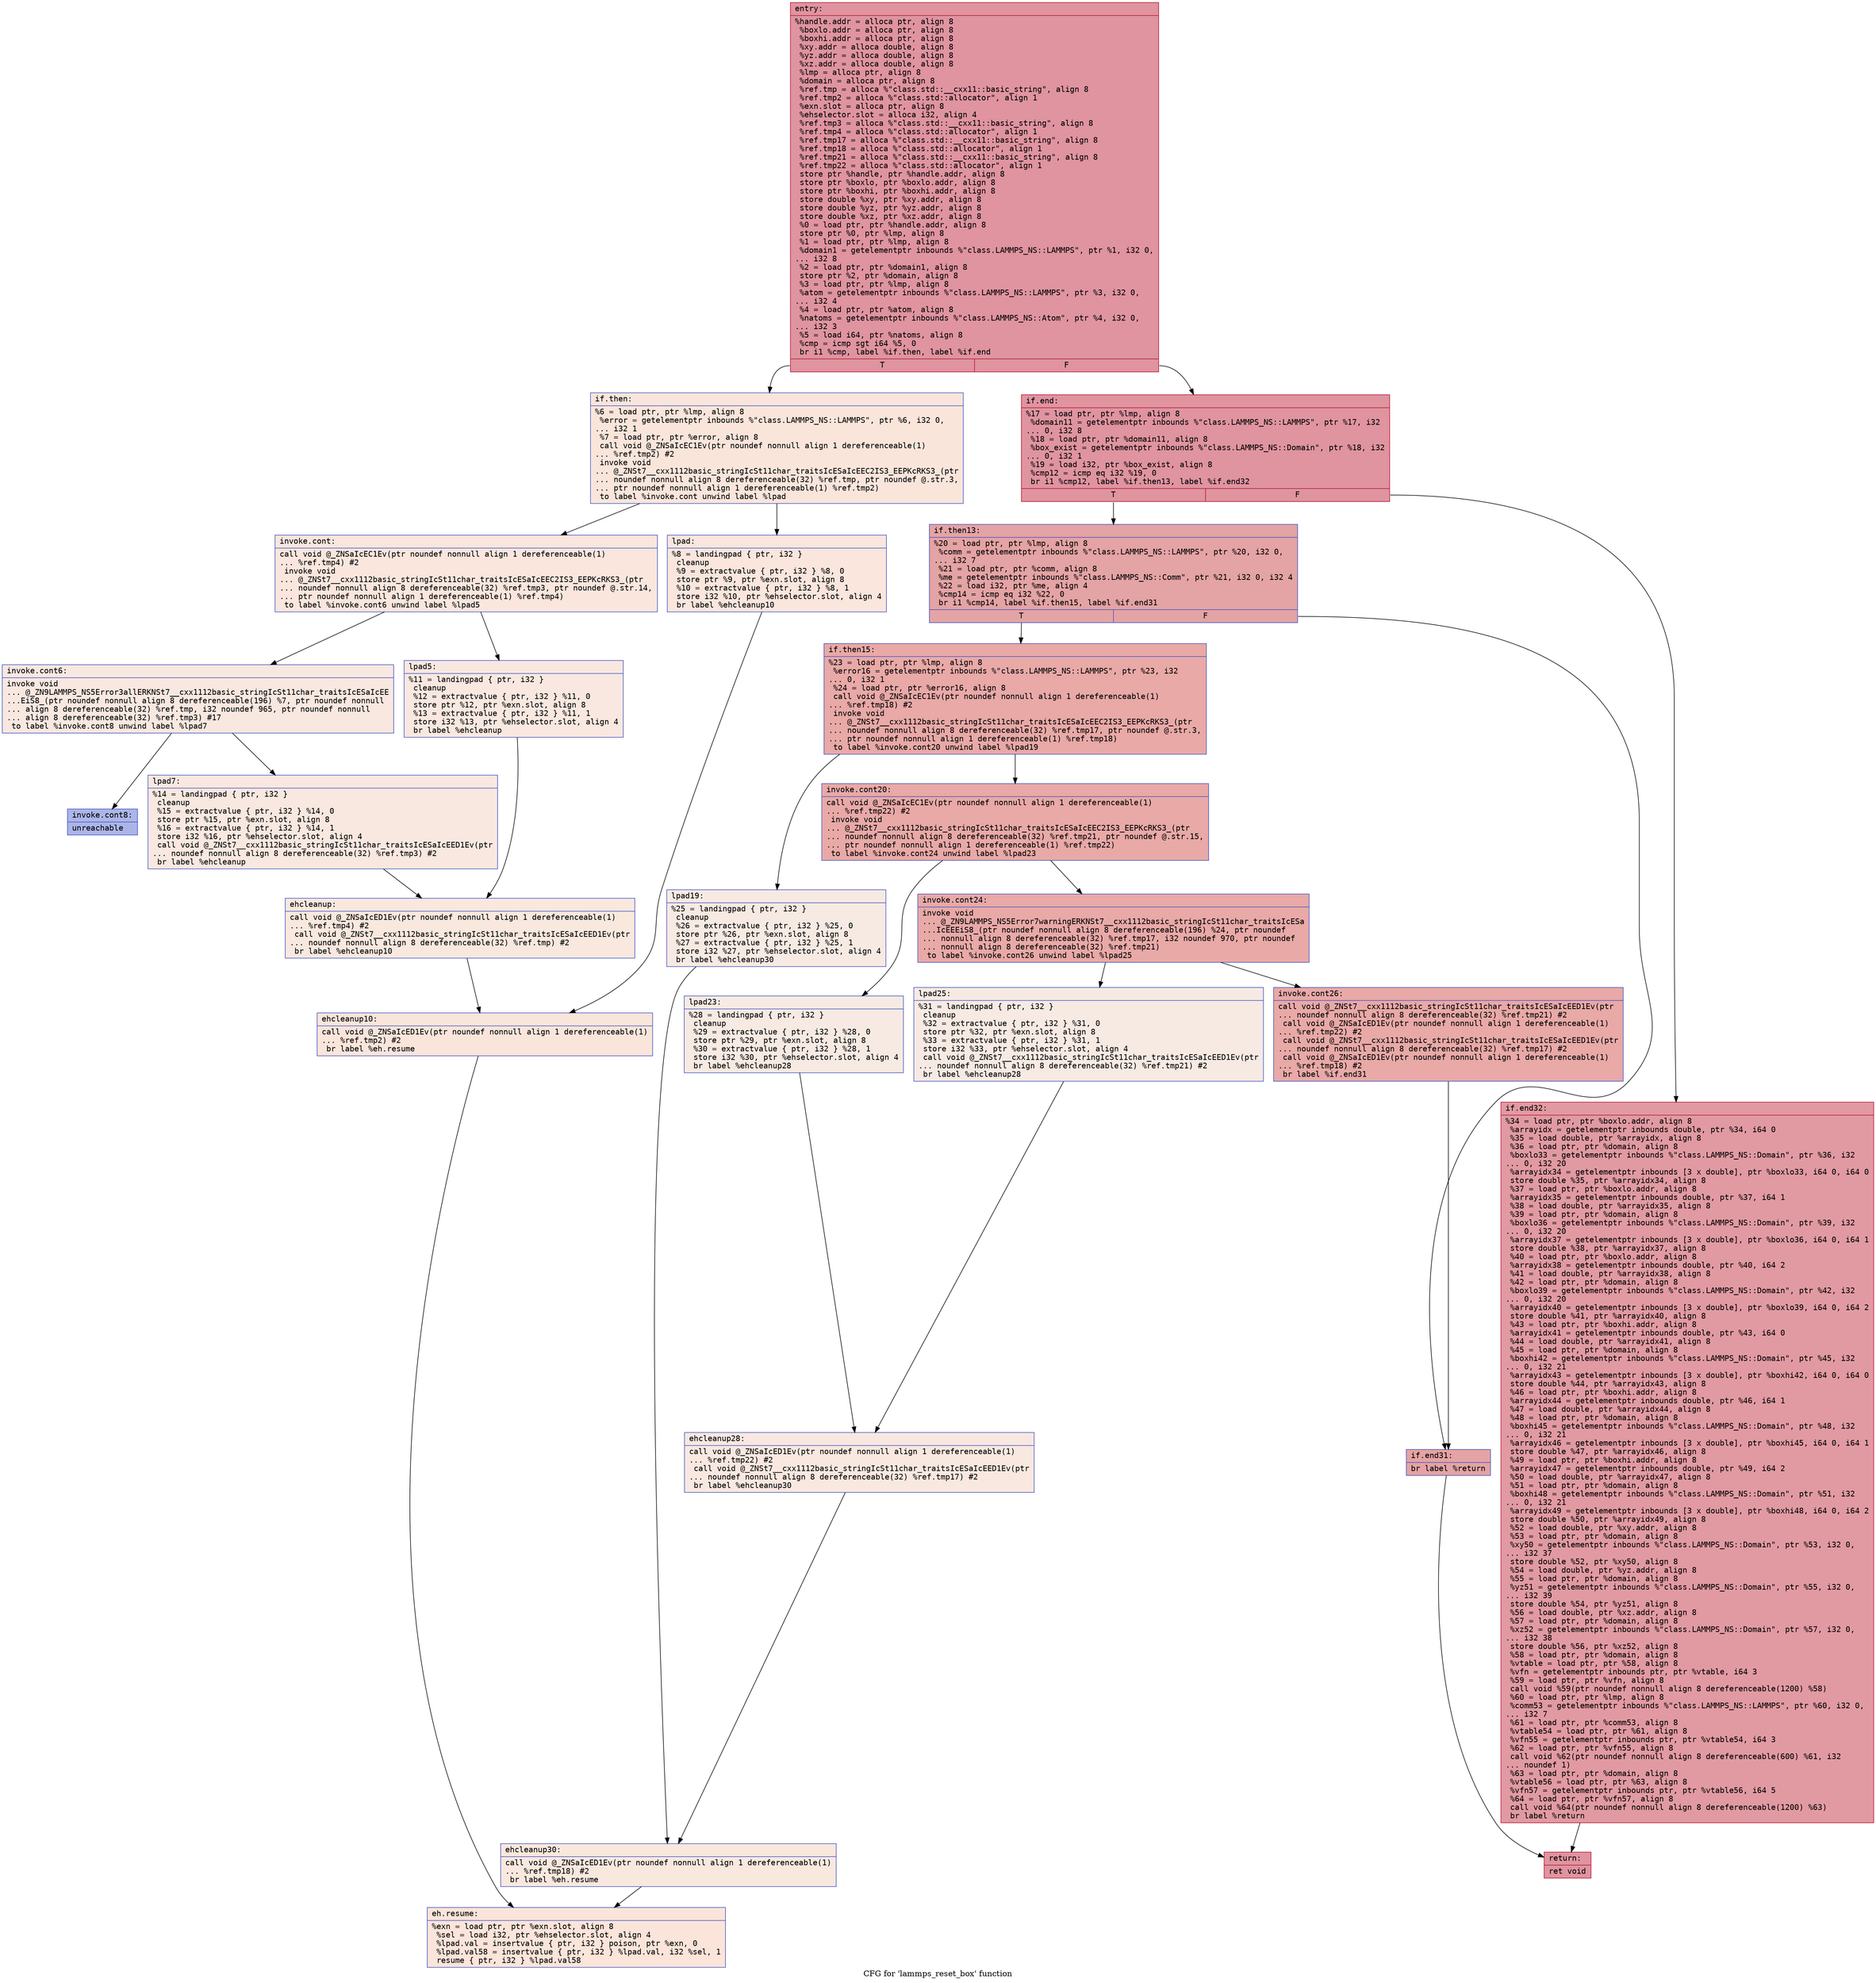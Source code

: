 digraph "CFG for 'lammps_reset_box' function" {
	label="CFG for 'lammps_reset_box' function";

	Node0x55bdf7de6380 [shape=record,color="#b70d28ff", style=filled, fillcolor="#b70d2870" fontname="Courier",label="{entry:\l|  %handle.addr = alloca ptr, align 8\l  %boxlo.addr = alloca ptr, align 8\l  %boxhi.addr = alloca ptr, align 8\l  %xy.addr = alloca double, align 8\l  %yz.addr = alloca double, align 8\l  %xz.addr = alloca double, align 8\l  %lmp = alloca ptr, align 8\l  %domain = alloca ptr, align 8\l  %ref.tmp = alloca %\"class.std::__cxx11::basic_string\", align 8\l  %ref.tmp2 = alloca %\"class.std::allocator\", align 1\l  %exn.slot = alloca ptr, align 8\l  %ehselector.slot = alloca i32, align 4\l  %ref.tmp3 = alloca %\"class.std::__cxx11::basic_string\", align 8\l  %ref.tmp4 = alloca %\"class.std::allocator\", align 1\l  %ref.tmp17 = alloca %\"class.std::__cxx11::basic_string\", align 8\l  %ref.tmp18 = alloca %\"class.std::allocator\", align 1\l  %ref.tmp21 = alloca %\"class.std::__cxx11::basic_string\", align 8\l  %ref.tmp22 = alloca %\"class.std::allocator\", align 1\l  store ptr %handle, ptr %handle.addr, align 8\l  store ptr %boxlo, ptr %boxlo.addr, align 8\l  store ptr %boxhi, ptr %boxhi.addr, align 8\l  store double %xy, ptr %xy.addr, align 8\l  store double %yz, ptr %yz.addr, align 8\l  store double %xz, ptr %xz.addr, align 8\l  %0 = load ptr, ptr %handle.addr, align 8\l  store ptr %0, ptr %lmp, align 8\l  %1 = load ptr, ptr %lmp, align 8\l  %domain1 = getelementptr inbounds %\"class.LAMMPS_NS::LAMMPS\", ptr %1, i32 0,\l... i32 8\l  %2 = load ptr, ptr %domain1, align 8\l  store ptr %2, ptr %domain, align 8\l  %3 = load ptr, ptr %lmp, align 8\l  %atom = getelementptr inbounds %\"class.LAMMPS_NS::LAMMPS\", ptr %3, i32 0,\l... i32 4\l  %4 = load ptr, ptr %atom, align 8\l  %natoms = getelementptr inbounds %\"class.LAMMPS_NS::Atom\", ptr %4, i32 0,\l... i32 3\l  %5 = load i64, ptr %natoms, align 8\l  %cmp = icmp sgt i64 %5, 0\l  br i1 %cmp, label %if.then, label %if.end\l|{<s0>T|<s1>F}}"];
	Node0x55bdf7de6380:s0 -> Node0x55bdf7debc40[tooltip="entry -> if.then\nProbability 0.00%" ];
	Node0x55bdf7de6380:s1 -> Node0x55bdf7debcb0[tooltip="entry -> if.end\nProbability 100.00%" ];
	Node0x55bdf7debc40 [shape=record,color="#3d50c3ff", style=filled, fillcolor="#f4c5ad70" fontname="Courier",label="{if.then:\l|  %6 = load ptr, ptr %lmp, align 8\l  %error = getelementptr inbounds %\"class.LAMMPS_NS::LAMMPS\", ptr %6, i32 0,\l... i32 1\l  %7 = load ptr, ptr %error, align 8\l  call void @_ZNSaIcEC1Ev(ptr noundef nonnull align 1 dereferenceable(1)\l... %ref.tmp2) #2\l  invoke void\l... @_ZNSt7__cxx1112basic_stringIcSt11char_traitsIcESaIcEEC2IS3_EEPKcRKS3_(ptr\l... noundef nonnull align 8 dereferenceable(32) %ref.tmp, ptr noundef @.str.3,\l... ptr noundef nonnull align 1 dereferenceable(1) %ref.tmp2)\l          to label %invoke.cont unwind label %lpad\l}"];
	Node0x55bdf7debc40 -> Node0x55bdf7dec130[tooltip="if.then -> invoke.cont\nProbability 50.00%" ];
	Node0x55bdf7debc40 -> Node0x55bdf7dec1b0[tooltip="if.then -> lpad\nProbability 50.00%" ];
	Node0x55bdf7dec130 [shape=record,color="#3d50c3ff", style=filled, fillcolor="#f3c7b170" fontname="Courier",label="{invoke.cont:\l|  call void @_ZNSaIcEC1Ev(ptr noundef nonnull align 1 dereferenceable(1)\l... %ref.tmp4) #2\l  invoke void\l... @_ZNSt7__cxx1112basic_stringIcSt11char_traitsIcESaIcEEC2IS3_EEPKcRKS3_(ptr\l... noundef nonnull align 8 dereferenceable(32) %ref.tmp3, ptr noundef @.str.14,\l... ptr noundef nonnull align 1 dereferenceable(1) %ref.tmp4)\l          to label %invoke.cont6 unwind label %lpad5\l}"];
	Node0x55bdf7dec130 -> Node0x55bdf7dec4d0[tooltip="invoke.cont -> invoke.cont6\nProbability 50.00%" ];
	Node0x55bdf7dec130 -> Node0x55bdf7dec520[tooltip="invoke.cont -> lpad5\nProbability 50.00%" ];
	Node0x55bdf7dec4d0 [shape=record,color="#3d50c3ff", style=filled, fillcolor="#f1ccb870" fontname="Courier",label="{invoke.cont6:\l|  invoke void\l... @_ZN9LAMMPS_NS5Error3allERKNSt7__cxx1112basic_stringIcSt11char_traitsIcESaIcEE\l...EiS8_(ptr noundef nonnull align 8 dereferenceable(196) %7, ptr noundef nonnull\l... align 8 dereferenceable(32) %ref.tmp, i32 noundef 965, ptr noundef nonnull\l... align 8 dereferenceable(32) %ref.tmp3) #17\l          to label %invoke.cont8 unwind label %lpad7\l}"];
	Node0x55bdf7dec4d0 -> Node0x55bdf7dec480[tooltip="invoke.cont6 -> invoke.cont8\nProbability 0.00%" ];
	Node0x55bdf7dec4d0 -> Node0x55bdf7dec780[tooltip="invoke.cont6 -> lpad7\nProbability 100.00%" ];
	Node0x55bdf7dec480 [shape=record,color="#3d50c3ff", style=filled, fillcolor="#4358cb70" fontname="Courier",label="{invoke.cont8:\l|  unreachable\l}"];
	Node0x55bdf7dec1b0 [shape=record,color="#3d50c3ff", style=filled, fillcolor="#f3c7b170" fontname="Courier",label="{lpad:\l|  %8 = landingpad \{ ptr, i32 \}\l          cleanup\l  %9 = extractvalue \{ ptr, i32 \} %8, 0\l  store ptr %9, ptr %exn.slot, align 8\l  %10 = extractvalue \{ ptr, i32 \} %8, 1\l  store i32 %10, ptr %ehselector.slot, align 4\l  br label %ehcleanup10\l}"];
	Node0x55bdf7dec1b0 -> Node0x55bdf7decd40[tooltip="lpad -> ehcleanup10\nProbability 100.00%" ];
	Node0x55bdf7dec520 [shape=record,color="#3d50c3ff", style=filled, fillcolor="#f1ccb870" fontname="Courier",label="{lpad5:\l|  %11 = landingpad \{ ptr, i32 \}\l          cleanup\l  %12 = extractvalue \{ ptr, i32 \} %11, 0\l  store ptr %12, ptr %exn.slot, align 8\l  %13 = extractvalue \{ ptr, i32 \} %11, 1\l  store i32 %13, ptr %ehselector.slot, align 4\l  br label %ehcleanup\l}"];
	Node0x55bdf7dec520 -> Node0x55bdf7ded090[tooltip="lpad5 -> ehcleanup\nProbability 100.00%" ];
	Node0x55bdf7dec780 [shape=record,color="#3d50c3ff", style=filled, fillcolor="#f1ccb870" fontname="Courier",label="{lpad7:\l|  %14 = landingpad \{ ptr, i32 \}\l          cleanup\l  %15 = extractvalue \{ ptr, i32 \} %14, 0\l  store ptr %15, ptr %exn.slot, align 8\l  %16 = extractvalue \{ ptr, i32 \} %14, 1\l  store i32 %16, ptr %ehselector.slot, align 4\l  call void @_ZNSt7__cxx1112basic_stringIcSt11char_traitsIcESaIcEED1Ev(ptr\l... noundef nonnull align 8 dereferenceable(32) %ref.tmp3) #2\l  br label %ehcleanup\l}"];
	Node0x55bdf7dec780 -> Node0x55bdf7ded090[tooltip="lpad7 -> ehcleanup\nProbability 100.00%" ];
	Node0x55bdf7ded090 [shape=record,color="#3d50c3ff", style=filled, fillcolor="#f2cab570" fontname="Courier",label="{ehcleanup:\l|  call void @_ZNSaIcED1Ev(ptr noundef nonnull align 1 dereferenceable(1)\l... %ref.tmp4) #2\l  call void @_ZNSt7__cxx1112basic_stringIcSt11char_traitsIcESaIcEED1Ev(ptr\l... noundef nonnull align 8 dereferenceable(32) %ref.tmp) #2\l  br label %ehcleanup10\l}"];
	Node0x55bdf7ded090 -> Node0x55bdf7decd40[tooltip="ehcleanup -> ehcleanup10\nProbability 100.00%" ];
	Node0x55bdf7decd40 [shape=record,color="#3d50c3ff", style=filled, fillcolor="#f4c5ad70" fontname="Courier",label="{ehcleanup10:\l|  call void @_ZNSaIcED1Ev(ptr noundef nonnull align 1 dereferenceable(1)\l... %ref.tmp2) #2\l  br label %eh.resume\l}"];
	Node0x55bdf7decd40 -> Node0x55bdf7ded940[tooltip="ehcleanup10 -> eh.resume\nProbability 100.00%" ];
	Node0x55bdf7debcb0 [shape=record,color="#b70d28ff", style=filled, fillcolor="#b70d2870" fontname="Courier",label="{if.end:\l|  %17 = load ptr, ptr %lmp, align 8\l  %domain11 = getelementptr inbounds %\"class.LAMMPS_NS::LAMMPS\", ptr %17, i32\l... 0, i32 8\l  %18 = load ptr, ptr %domain11, align 8\l  %box_exist = getelementptr inbounds %\"class.LAMMPS_NS::Domain\", ptr %18, i32\l... 0, i32 1\l  %19 = load i32, ptr %box_exist, align 8\l  %cmp12 = icmp eq i32 %19, 0\l  br i1 %cmp12, label %if.then13, label %if.end32\l|{<s0>T|<s1>F}}"];
	Node0x55bdf7debcb0:s0 -> Node0x55bdf7deddf0[tooltip="if.end -> if.then13\nProbability 37.50%" ];
	Node0x55bdf7debcb0:s1 -> Node0x55bdf7dede70[tooltip="if.end -> if.end32\nProbability 62.50%" ];
	Node0x55bdf7deddf0 [shape=record,color="#3d50c3ff", style=filled, fillcolor="#c32e3170" fontname="Courier",label="{if.then13:\l|  %20 = load ptr, ptr %lmp, align 8\l  %comm = getelementptr inbounds %\"class.LAMMPS_NS::LAMMPS\", ptr %20, i32 0,\l... i32 7\l  %21 = load ptr, ptr %comm, align 8\l  %me = getelementptr inbounds %\"class.LAMMPS_NS::Comm\", ptr %21, i32 0, i32 4\l  %22 = load i32, ptr %me, align 4\l  %cmp14 = icmp eq i32 %22, 0\l  br i1 %cmp14, label %if.then15, label %if.end31\l|{<s0>T|<s1>F}}"];
	Node0x55bdf7deddf0:s0 -> Node0x55bdf7deaf70[tooltip="if.then13 -> if.then15\nProbability 37.50%" ];
	Node0x55bdf7deddf0:s1 -> Node0x55bdf7deaff0[tooltip="if.then13 -> if.end31\nProbability 62.50%" ];
	Node0x55bdf7deaf70 [shape=record,color="#3d50c3ff", style=filled, fillcolor="#ca3b3770" fontname="Courier",label="{if.then15:\l|  %23 = load ptr, ptr %lmp, align 8\l  %error16 = getelementptr inbounds %\"class.LAMMPS_NS::LAMMPS\", ptr %23, i32\l... 0, i32 1\l  %24 = load ptr, ptr %error16, align 8\l  call void @_ZNSaIcEC1Ev(ptr noundef nonnull align 1 dereferenceable(1)\l... %ref.tmp18) #2\l  invoke void\l... @_ZNSt7__cxx1112basic_stringIcSt11char_traitsIcESaIcEEC2IS3_EEPKcRKS3_(ptr\l... noundef nonnull align 8 dereferenceable(32) %ref.tmp17, ptr noundef @.str.3,\l... ptr noundef nonnull align 1 dereferenceable(1) %ref.tmp18)\l          to label %invoke.cont20 unwind label %lpad19\l}"];
	Node0x55bdf7deaf70 -> Node0x55bdf7deebb0[tooltip="if.then15 -> invoke.cont20\nProbability 100.00%" ];
	Node0x55bdf7deaf70 -> Node0x55bdf7deec30[tooltip="if.then15 -> lpad19\nProbability 0.00%" ];
	Node0x55bdf7deebb0 [shape=record,color="#3d50c3ff", style=filled, fillcolor="#ca3b3770" fontname="Courier",label="{invoke.cont20:\l|  call void @_ZNSaIcEC1Ev(ptr noundef nonnull align 1 dereferenceable(1)\l... %ref.tmp22) #2\l  invoke void\l... @_ZNSt7__cxx1112basic_stringIcSt11char_traitsIcESaIcEEC2IS3_EEPKcRKS3_(ptr\l... noundef nonnull align 8 dereferenceable(32) %ref.tmp21, ptr noundef @.str.15,\l... ptr noundef nonnull align 1 dereferenceable(1) %ref.tmp22)\l          to label %invoke.cont24 unwind label %lpad23\l}"];
	Node0x55bdf7deebb0 -> Node0x55bdf7deefb0[tooltip="invoke.cont20 -> invoke.cont24\nProbability 100.00%" ];
	Node0x55bdf7deebb0 -> Node0x55bdf7def000[tooltip="invoke.cont20 -> lpad23\nProbability 0.00%" ];
	Node0x55bdf7deefb0 [shape=record,color="#3d50c3ff", style=filled, fillcolor="#ca3b3770" fontname="Courier",label="{invoke.cont24:\l|  invoke void\l... @_ZN9LAMMPS_NS5Error7warningERKNSt7__cxx1112basic_stringIcSt11char_traitsIcESa\l...IcEEEiS8_(ptr noundef nonnull align 8 dereferenceable(196) %24, ptr noundef\l... nonnull align 8 dereferenceable(32) %ref.tmp17, i32 noundef 970, ptr noundef\l... nonnull align 8 dereferenceable(32) %ref.tmp21)\l          to label %invoke.cont26 unwind label %lpad25\l}"];
	Node0x55bdf7deefb0 -> Node0x55bdf7deef60[tooltip="invoke.cont24 -> invoke.cont26\nProbability 100.00%" ];
	Node0x55bdf7deefb0 -> Node0x55bdf7def320[tooltip="invoke.cont24 -> lpad25\nProbability 0.00%" ];
	Node0x55bdf7deef60 [shape=record,color="#3d50c3ff", style=filled, fillcolor="#ca3b3770" fontname="Courier",label="{invoke.cont26:\l|  call void @_ZNSt7__cxx1112basic_stringIcSt11char_traitsIcESaIcEED1Ev(ptr\l... noundef nonnull align 8 dereferenceable(32) %ref.tmp21) #2\l  call void @_ZNSaIcED1Ev(ptr noundef nonnull align 1 dereferenceable(1)\l... %ref.tmp22) #2\l  call void @_ZNSt7__cxx1112basic_stringIcSt11char_traitsIcESaIcEED1Ev(ptr\l... noundef nonnull align 8 dereferenceable(32) %ref.tmp17) #2\l  call void @_ZNSaIcED1Ev(ptr noundef nonnull align 1 dereferenceable(1)\l... %ref.tmp18) #2\l  br label %if.end31\l}"];
	Node0x55bdf7deef60 -> Node0x55bdf7deaff0[tooltip="invoke.cont26 -> if.end31\nProbability 100.00%" ];
	Node0x55bdf7deec30 [shape=record,color="#3d50c3ff", style=filled, fillcolor="#eed0c070" fontname="Courier",label="{lpad19:\l|  %25 = landingpad \{ ptr, i32 \}\l          cleanup\l  %26 = extractvalue \{ ptr, i32 \} %25, 0\l  store ptr %26, ptr %exn.slot, align 8\l  %27 = extractvalue \{ ptr, i32 \} %25, 1\l  store i32 %27, ptr %ehselector.slot, align 4\l  br label %ehcleanup30\l}"];
	Node0x55bdf7deec30 -> Node0x55bdf7defd00[tooltip="lpad19 -> ehcleanup30\nProbability 100.00%" ];
	Node0x55bdf7def000 [shape=record,color="#3d50c3ff", style=filled, fillcolor="#eed0c070" fontname="Courier",label="{lpad23:\l|  %28 = landingpad \{ ptr, i32 \}\l          cleanup\l  %29 = extractvalue \{ ptr, i32 \} %28, 0\l  store ptr %29, ptr %exn.slot, align 8\l  %30 = extractvalue \{ ptr, i32 \} %28, 1\l  store i32 %30, ptr %ehselector.slot, align 4\l  br label %ehcleanup28\l}"];
	Node0x55bdf7def000 -> Node0x55bdf7df0070[tooltip="lpad23 -> ehcleanup28\nProbability 100.00%" ];
	Node0x55bdf7def320 [shape=record,color="#3d50c3ff", style=filled, fillcolor="#eed0c070" fontname="Courier",label="{lpad25:\l|  %31 = landingpad \{ ptr, i32 \}\l          cleanup\l  %32 = extractvalue \{ ptr, i32 \} %31, 0\l  store ptr %32, ptr %exn.slot, align 8\l  %33 = extractvalue \{ ptr, i32 \} %31, 1\l  store i32 %33, ptr %ehselector.slot, align 4\l  call void @_ZNSt7__cxx1112basic_stringIcSt11char_traitsIcESaIcEED1Ev(ptr\l... noundef nonnull align 8 dereferenceable(32) %ref.tmp21) #2\l  br label %ehcleanup28\l}"];
	Node0x55bdf7def320 -> Node0x55bdf7df0070[tooltip="lpad25 -> ehcleanup28\nProbability 100.00%" ];
	Node0x55bdf7df0070 [shape=record,color="#3d50c3ff", style=filled, fillcolor="#f1ccb870" fontname="Courier",label="{ehcleanup28:\l|  call void @_ZNSaIcED1Ev(ptr noundef nonnull align 1 dereferenceable(1)\l... %ref.tmp22) #2\l  call void @_ZNSt7__cxx1112basic_stringIcSt11char_traitsIcESaIcEED1Ev(ptr\l... noundef nonnull align 8 dereferenceable(32) %ref.tmp17) #2\l  br label %ehcleanup30\l}"];
	Node0x55bdf7df0070 -> Node0x55bdf7defd00[tooltip="ehcleanup28 -> ehcleanup30\nProbability 100.00%" ];
	Node0x55bdf7defd00 [shape=record,color="#3d50c3ff", style=filled, fillcolor="#f2cab570" fontname="Courier",label="{ehcleanup30:\l|  call void @_ZNSaIcED1Ev(ptr noundef nonnull align 1 dereferenceable(1)\l... %ref.tmp18) #2\l  br label %eh.resume\l}"];
	Node0x55bdf7defd00 -> Node0x55bdf7ded940[tooltip="ehcleanup30 -> eh.resume\nProbability 100.00%" ];
	Node0x55bdf7deaff0 [shape=record,color="#3d50c3ff", style=filled, fillcolor="#c32e3170" fontname="Courier",label="{if.end31:\l|  br label %return\l}"];
	Node0x55bdf7deaff0 -> Node0x55bdf7df0990[tooltip="if.end31 -> return\nProbability 100.00%" ];
	Node0x55bdf7dede70 [shape=record,color="#b70d28ff", style=filled, fillcolor="#bb1b2c70" fontname="Courier",label="{if.end32:\l|  %34 = load ptr, ptr %boxlo.addr, align 8\l  %arrayidx = getelementptr inbounds double, ptr %34, i64 0\l  %35 = load double, ptr %arrayidx, align 8\l  %36 = load ptr, ptr %domain, align 8\l  %boxlo33 = getelementptr inbounds %\"class.LAMMPS_NS::Domain\", ptr %36, i32\l... 0, i32 20\l  %arrayidx34 = getelementptr inbounds [3 x double], ptr %boxlo33, i64 0, i64 0\l  store double %35, ptr %arrayidx34, align 8\l  %37 = load ptr, ptr %boxlo.addr, align 8\l  %arrayidx35 = getelementptr inbounds double, ptr %37, i64 1\l  %38 = load double, ptr %arrayidx35, align 8\l  %39 = load ptr, ptr %domain, align 8\l  %boxlo36 = getelementptr inbounds %\"class.LAMMPS_NS::Domain\", ptr %39, i32\l... 0, i32 20\l  %arrayidx37 = getelementptr inbounds [3 x double], ptr %boxlo36, i64 0, i64 1\l  store double %38, ptr %arrayidx37, align 8\l  %40 = load ptr, ptr %boxlo.addr, align 8\l  %arrayidx38 = getelementptr inbounds double, ptr %40, i64 2\l  %41 = load double, ptr %arrayidx38, align 8\l  %42 = load ptr, ptr %domain, align 8\l  %boxlo39 = getelementptr inbounds %\"class.LAMMPS_NS::Domain\", ptr %42, i32\l... 0, i32 20\l  %arrayidx40 = getelementptr inbounds [3 x double], ptr %boxlo39, i64 0, i64 2\l  store double %41, ptr %arrayidx40, align 8\l  %43 = load ptr, ptr %boxhi.addr, align 8\l  %arrayidx41 = getelementptr inbounds double, ptr %43, i64 0\l  %44 = load double, ptr %arrayidx41, align 8\l  %45 = load ptr, ptr %domain, align 8\l  %boxhi42 = getelementptr inbounds %\"class.LAMMPS_NS::Domain\", ptr %45, i32\l... 0, i32 21\l  %arrayidx43 = getelementptr inbounds [3 x double], ptr %boxhi42, i64 0, i64 0\l  store double %44, ptr %arrayidx43, align 8\l  %46 = load ptr, ptr %boxhi.addr, align 8\l  %arrayidx44 = getelementptr inbounds double, ptr %46, i64 1\l  %47 = load double, ptr %arrayidx44, align 8\l  %48 = load ptr, ptr %domain, align 8\l  %boxhi45 = getelementptr inbounds %\"class.LAMMPS_NS::Domain\", ptr %48, i32\l... 0, i32 21\l  %arrayidx46 = getelementptr inbounds [3 x double], ptr %boxhi45, i64 0, i64 1\l  store double %47, ptr %arrayidx46, align 8\l  %49 = load ptr, ptr %boxhi.addr, align 8\l  %arrayidx47 = getelementptr inbounds double, ptr %49, i64 2\l  %50 = load double, ptr %arrayidx47, align 8\l  %51 = load ptr, ptr %domain, align 8\l  %boxhi48 = getelementptr inbounds %\"class.LAMMPS_NS::Domain\", ptr %51, i32\l... 0, i32 21\l  %arrayidx49 = getelementptr inbounds [3 x double], ptr %boxhi48, i64 0, i64 2\l  store double %50, ptr %arrayidx49, align 8\l  %52 = load double, ptr %xy.addr, align 8\l  %53 = load ptr, ptr %domain, align 8\l  %xy50 = getelementptr inbounds %\"class.LAMMPS_NS::Domain\", ptr %53, i32 0,\l... i32 37\l  store double %52, ptr %xy50, align 8\l  %54 = load double, ptr %yz.addr, align 8\l  %55 = load ptr, ptr %domain, align 8\l  %yz51 = getelementptr inbounds %\"class.LAMMPS_NS::Domain\", ptr %55, i32 0,\l... i32 39\l  store double %54, ptr %yz51, align 8\l  %56 = load double, ptr %xz.addr, align 8\l  %57 = load ptr, ptr %domain, align 8\l  %xz52 = getelementptr inbounds %\"class.LAMMPS_NS::Domain\", ptr %57, i32 0,\l... i32 38\l  store double %56, ptr %xz52, align 8\l  %58 = load ptr, ptr %domain, align 8\l  %vtable = load ptr, ptr %58, align 8\l  %vfn = getelementptr inbounds ptr, ptr %vtable, i64 3\l  %59 = load ptr, ptr %vfn, align 8\l  call void %59(ptr noundef nonnull align 8 dereferenceable(1200) %58)\l  %60 = load ptr, ptr %lmp, align 8\l  %comm53 = getelementptr inbounds %\"class.LAMMPS_NS::LAMMPS\", ptr %60, i32 0,\l... i32 7\l  %61 = load ptr, ptr %comm53, align 8\l  %vtable54 = load ptr, ptr %61, align 8\l  %vfn55 = getelementptr inbounds ptr, ptr %vtable54, i64 3\l  %62 = load ptr, ptr %vfn55, align 8\l  call void %62(ptr noundef nonnull align 8 dereferenceable(600) %61, i32\l... noundef 1)\l  %63 = load ptr, ptr %domain, align 8\l  %vtable56 = load ptr, ptr %63, align 8\l  %vfn57 = getelementptr inbounds ptr, ptr %vtable56, i64 5\l  %64 = load ptr, ptr %vfn57, align 8\l  call void %64(ptr noundef nonnull align 8 dereferenceable(1200) %63)\l  br label %return\l}"];
	Node0x55bdf7dede70 -> Node0x55bdf7df0990[tooltip="if.end32 -> return\nProbability 100.00%" ];
	Node0x55bdf7df0990 [shape=record,color="#b70d28ff", style=filled, fillcolor="#b70d2870" fontname="Courier",label="{return:\l|  ret void\l}"];
	Node0x55bdf7ded940 [shape=record,color="#3d50c3ff", style=filled, fillcolor="#f5c1a970" fontname="Courier",label="{eh.resume:\l|  %exn = load ptr, ptr %exn.slot, align 8\l  %sel = load i32, ptr %ehselector.slot, align 4\l  %lpad.val = insertvalue \{ ptr, i32 \} poison, ptr %exn, 0\l  %lpad.val58 = insertvalue \{ ptr, i32 \} %lpad.val, i32 %sel, 1\l  resume \{ ptr, i32 \} %lpad.val58\l}"];
}
